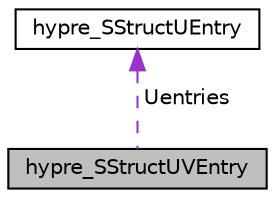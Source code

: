 digraph "hypre_SStructUVEntry"
{
 // LATEX_PDF_SIZE
  edge [fontname="Helvetica",fontsize="10",labelfontname="Helvetica",labelfontsize="10"];
  node [fontname="Helvetica",fontsize="10",shape=record];
  Node1 [label="hypre_SStructUVEntry",height=0.2,width=0.4,color="black", fillcolor="grey75", style="filled", fontcolor="black",tooltip=" "];
  Node2 -> Node1 [dir="back",color="darkorchid3",fontsize="10",style="dashed",label=" Uentries" ,fontname="Helvetica"];
  Node2 [label="hypre_SStructUEntry",height=0.2,width=0.4,color="black", fillcolor="white", style="filled",URL="$structhypre___s_struct_u_entry.html",tooltip=" "];
}
